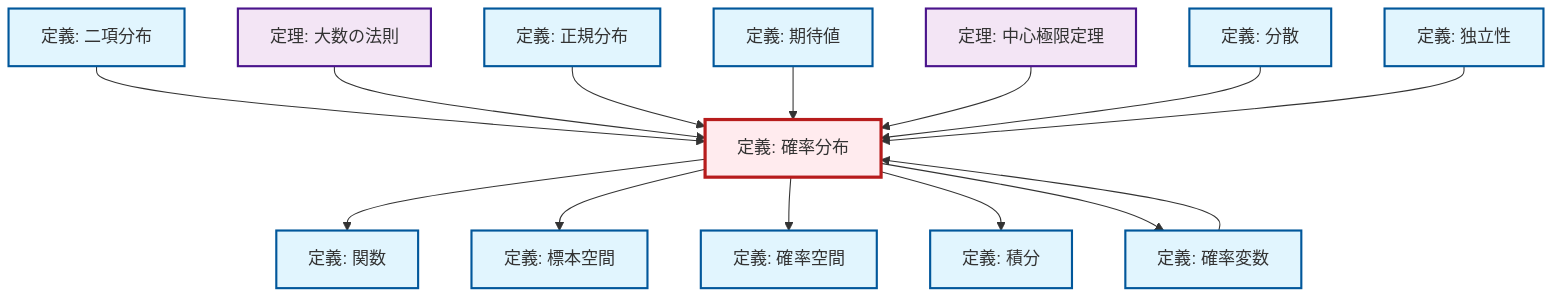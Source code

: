 graph TD
    classDef definition fill:#e1f5fe,stroke:#01579b,stroke-width:2px
    classDef theorem fill:#f3e5f5,stroke:#4a148c,stroke-width:2px
    classDef axiom fill:#fff3e0,stroke:#e65100,stroke-width:2px
    classDef example fill:#e8f5e9,stroke:#1b5e20,stroke-width:2px
    classDef current fill:#ffebee,stroke:#b71c1c,stroke-width:3px
    def-normal-distribution["定義: 正規分布"]:::definition
    def-probability-distribution["定義: 確率分布"]:::definition
    thm-law-of-large-numbers["定理: 大数の法則"]:::theorem
    def-expectation["定義: 期待値"]:::definition
    def-function["定義: 関数"]:::definition
    def-probability-space["定義: 確率空間"]:::definition
    def-random-variable["定義: 確率変数"]:::definition
    def-binomial-distribution["定義: 二項分布"]:::definition
    def-independence["定義: 独立性"]:::definition
    def-integral["定義: 積分"]:::definition
    def-sample-space["定義: 標本空間"]:::definition
    def-variance["定義: 分散"]:::definition
    thm-central-limit["定理: 中心極限定理"]:::theorem
    def-binomial-distribution --> def-probability-distribution
    thm-law-of-large-numbers --> def-probability-distribution
    def-normal-distribution --> def-probability-distribution
    def-probability-distribution --> def-function
    def-expectation --> def-probability-distribution
    thm-central-limit --> def-probability-distribution
    def-random-variable --> def-probability-distribution
    def-probability-distribution --> def-sample-space
    def-probability-distribution --> def-probability-space
    def-variance --> def-probability-distribution
    def-independence --> def-probability-distribution
    def-probability-distribution --> def-integral
    def-probability-distribution --> def-random-variable
    class def-probability-distribution current